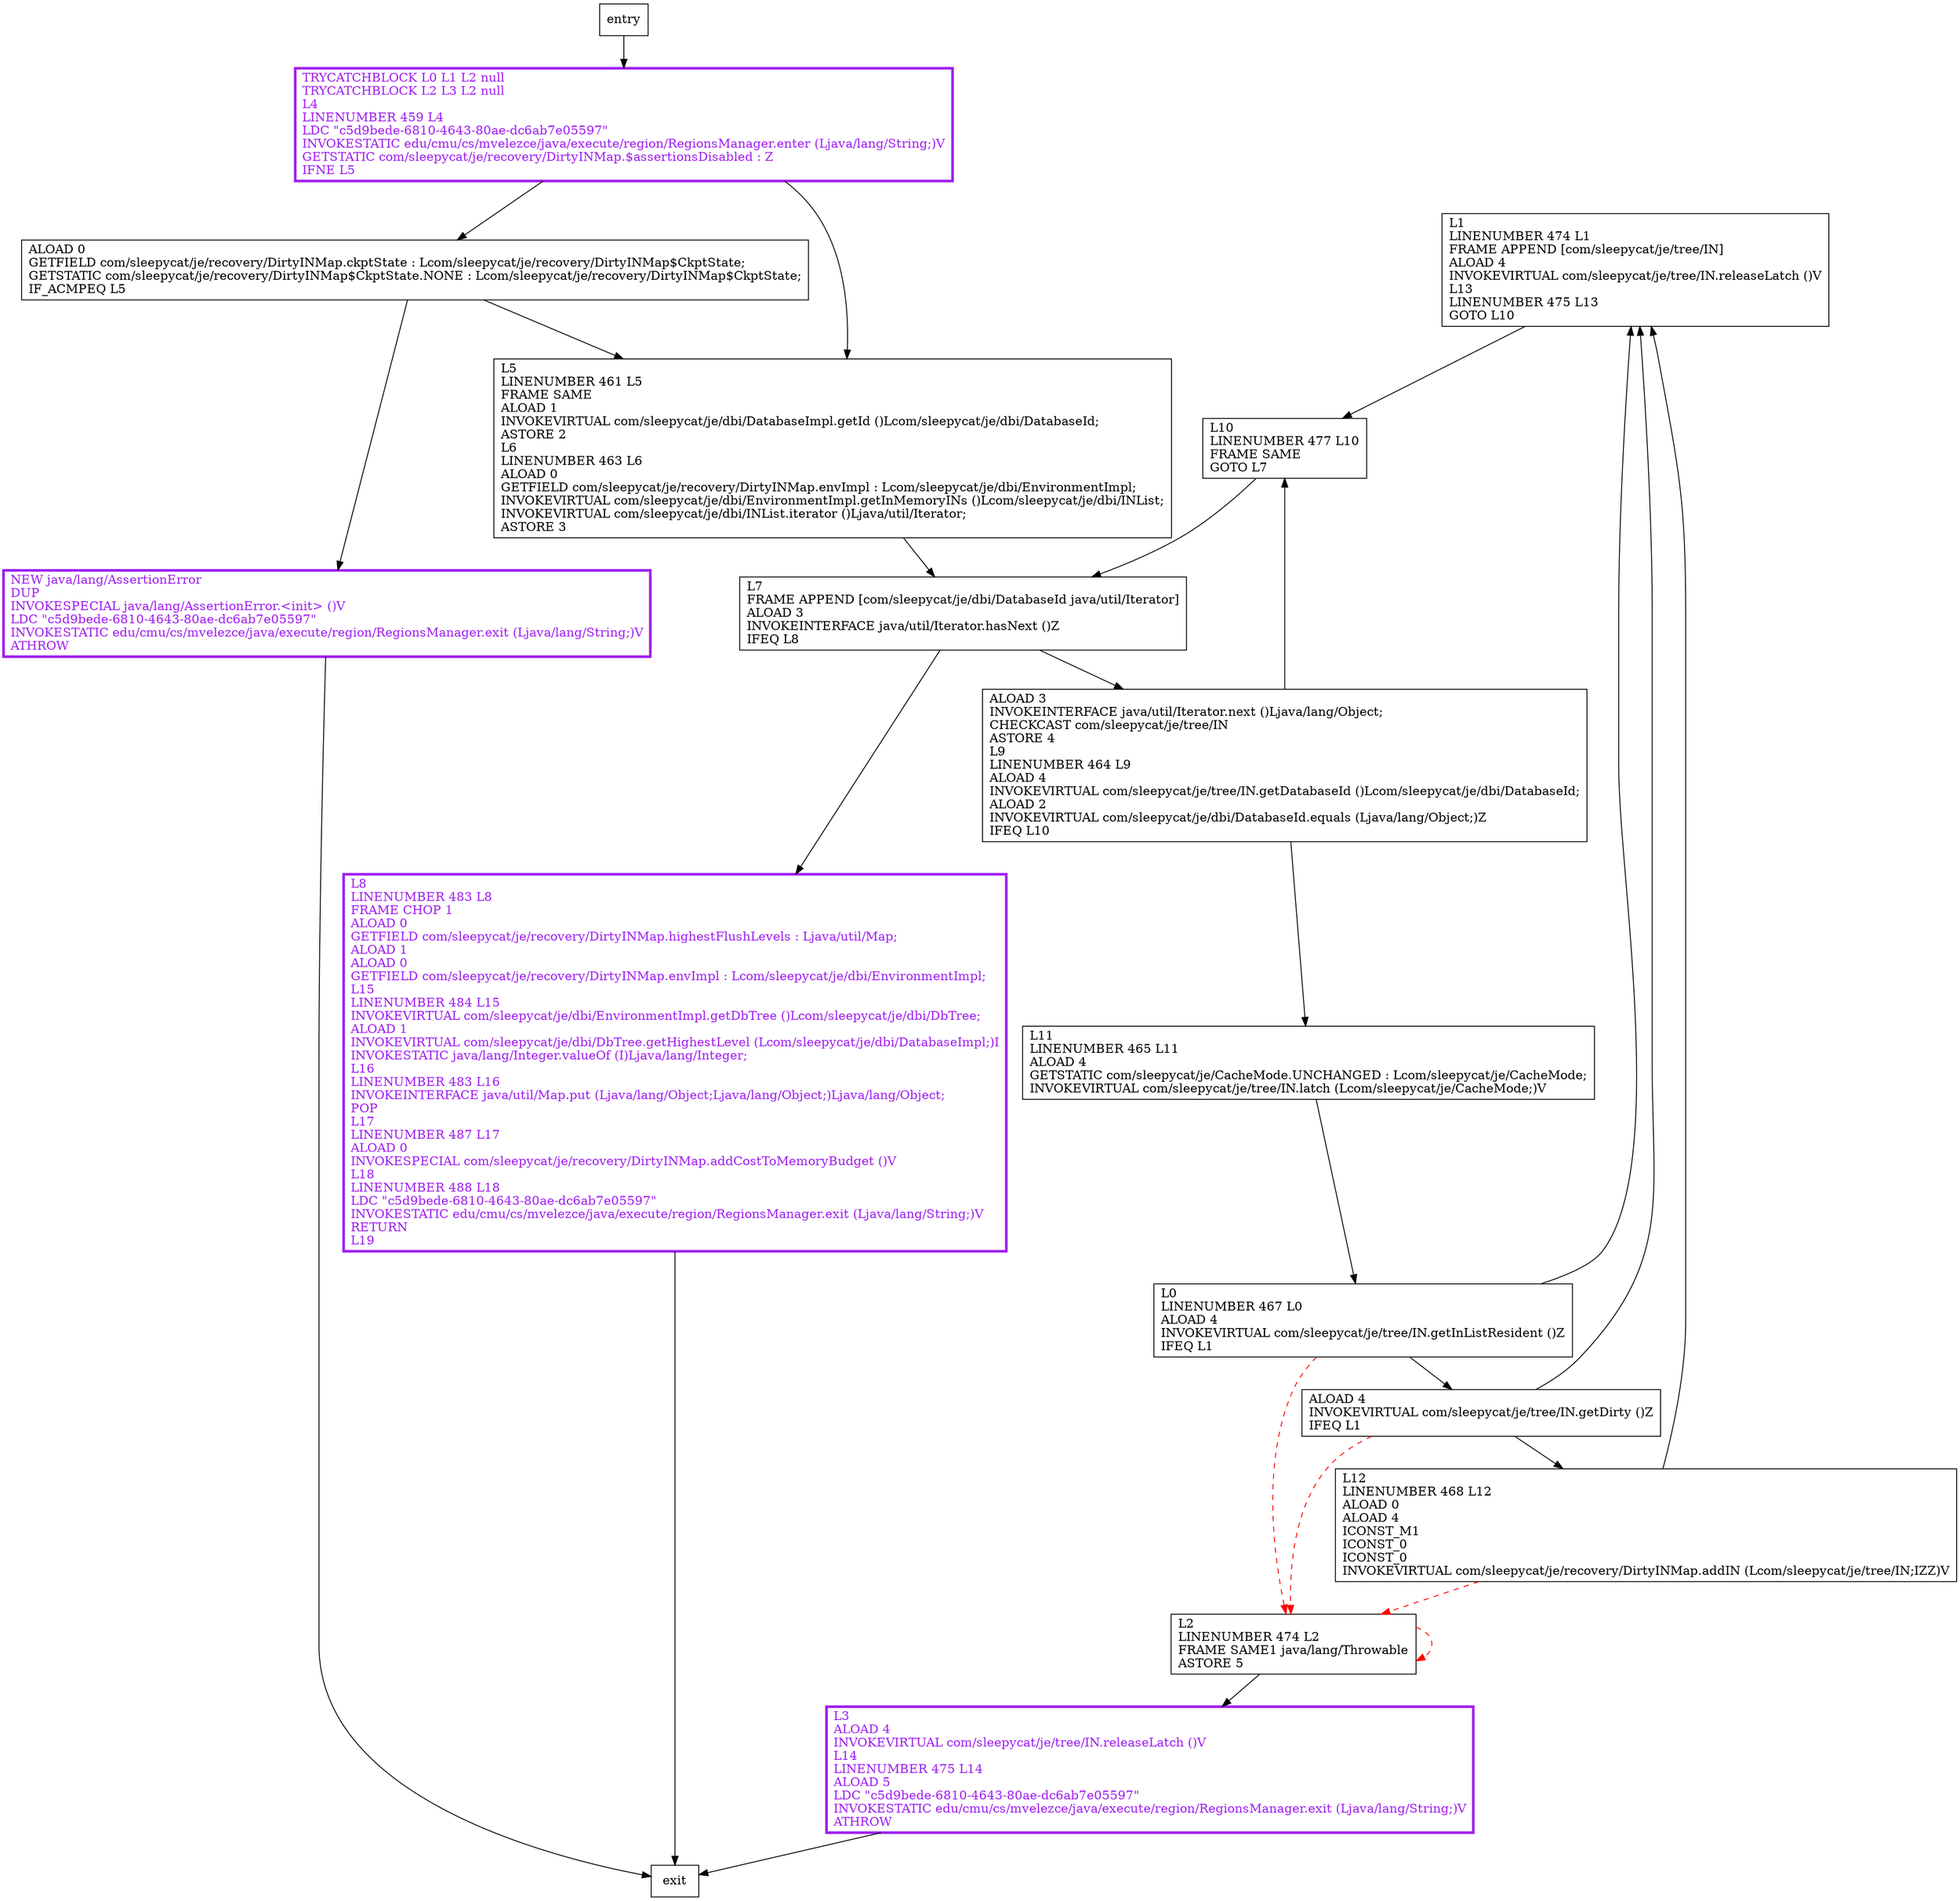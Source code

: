 digraph selectDirtyINsForDbSync {
node [shape=record];
1275813185 [label="L1\lLINENUMBER 474 L1\lFRAME APPEND [com/sleepycat/je/tree/IN]\lALOAD 4\lINVOKEVIRTUAL com/sleepycat/je/tree/IN.releaseLatch ()V\lL13\lLINENUMBER 475 L13\lGOTO L10\l"];
1695980184 [label="ALOAD 4\lINVOKEVIRTUAL com/sleepycat/je/tree/IN.getDirty ()Z\lIFEQ L1\l"];
802761480 [label="L12\lLINENUMBER 468 L12\lALOAD 0\lALOAD 4\lICONST_M1\lICONST_0\lICONST_0\lINVOKEVIRTUAL com/sleepycat/je/recovery/DirtyINMap.addIN (Lcom/sleepycat/je/tree/IN;IZZ)V\l"];
1845719562 [label="L7\lFRAME APPEND [com/sleepycat/je/dbi/DatabaseId java/util/Iterator]\lALOAD 3\lINVOKEINTERFACE java/util/Iterator.hasNext ()Z\lIFEQ L8\l"];
161568251 [label="L10\lLINENUMBER 477 L10\lFRAME SAME\lGOTO L7\l"];
1056401394 [label="L5\lLINENUMBER 461 L5\lFRAME SAME\lALOAD 1\lINVOKEVIRTUAL com/sleepycat/je/dbi/DatabaseImpl.getId ()Lcom/sleepycat/je/dbi/DatabaseId;\lASTORE 2\lL6\lLINENUMBER 463 L6\lALOAD 0\lGETFIELD com/sleepycat/je/recovery/DirtyINMap.envImpl : Lcom/sleepycat/je/dbi/EnvironmentImpl;\lINVOKEVIRTUAL com/sleepycat/je/dbi/EnvironmentImpl.getInMemoryINs ()Lcom/sleepycat/je/dbi/INList;\lINVOKEVIRTUAL com/sleepycat/je/dbi/INList.iterator ()Ljava/util/Iterator;\lASTORE 3\l"];
679527480 [label="ALOAD 0\lGETFIELD com/sleepycat/je/recovery/DirtyINMap.ckptState : Lcom/sleepycat/je/recovery/DirtyINMap$CkptState;\lGETSTATIC com/sleepycat/je/recovery/DirtyINMap$CkptState.NONE : Lcom/sleepycat/je/recovery/DirtyINMap$CkptState;\lIF_ACMPEQ L5\l"];
2093475303 [label="L11\lLINENUMBER 465 L11\lALOAD 4\lGETSTATIC com/sleepycat/je/CacheMode.UNCHANGED : Lcom/sleepycat/je/CacheMode;\lINVOKEVIRTUAL com/sleepycat/je/tree/IN.latch (Lcom/sleepycat/je/CacheMode;)V\l"];
568537745 [label="TRYCATCHBLOCK L0 L1 L2 null\lTRYCATCHBLOCK L2 L3 L2 null\lL4\lLINENUMBER 459 L4\lLDC \"c5d9bede-6810-4643-80ae-dc6ab7e05597\"\lINVOKESTATIC edu/cmu/cs/mvelezce/java/execute/region/RegionsManager.enter (Ljava/lang/String;)V\lGETSTATIC com/sleepycat/je/recovery/DirtyINMap.$assertionsDisabled : Z\lIFNE L5\l"];
2087061840 [label="NEW java/lang/AssertionError\lDUP\lINVOKESPECIAL java/lang/AssertionError.\<init\> ()V\lLDC \"c5d9bede-6810-4643-80ae-dc6ab7e05597\"\lINVOKESTATIC edu/cmu/cs/mvelezce/java/execute/region/RegionsManager.exit (Ljava/lang/String;)V\lATHROW\l"];
1537817541 [label="L3\lALOAD 4\lINVOKEVIRTUAL com/sleepycat/je/tree/IN.releaseLatch ()V\lL14\lLINENUMBER 475 L14\lALOAD 5\lLDC \"c5d9bede-6810-4643-80ae-dc6ab7e05597\"\lINVOKESTATIC edu/cmu/cs/mvelezce/java/execute/region/RegionsManager.exit (Ljava/lang/String;)V\lATHROW\l"];
1808683215 [label="L8\lLINENUMBER 483 L8\lFRAME CHOP 1\lALOAD 0\lGETFIELD com/sleepycat/je/recovery/DirtyINMap.highestFlushLevels : Ljava/util/Map;\lALOAD 1\lALOAD 0\lGETFIELD com/sleepycat/je/recovery/DirtyINMap.envImpl : Lcom/sleepycat/je/dbi/EnvironmentImpl;\lL15\lLINENUMBER 484 L15\lINVOKEVIRTUAL com/sleepycat/je/dbi/EnvironmentImpl.getDbTree ()Lcom/sleepycat/je/dbi/DbTree;\lALOAD 1\lINVOKEVIRTUAL com/sleepycat/je/dbi/DbTree.getHighestLevel (Lcom/sleepycat/je/dbi/DatabaseImpl;)I\lINVOKESTATIC java/lang/Integer.valueOf (I)Ljava/lang/Integer;\lL16\lLINENUMBER 483 L16\lINVOKEINTERFACE java/util/Map.put (Ljava/lang/Object;Ljava/lang/Object;)Ljava/lang/Object;\lPOP\lL17\lLINENUMBER 487 L17\lALOAD 0\lINVOKESPECIAL com/sleepycat/je/recovery/DirtyINMap.addCostToMemoryBudget ()V\lL18\lLINENUMBER 488 L18\lLDC \"c5d9bede-6810-4643-80ae-dc6ab7e05597\"\lINVOKESTATIC edu/cmu/cs/mvelezce/java/execute/region/RegionsManager.exit (Ljava/lang/String;)V\lRETURN\lL19\l"];
291413166 [label="L0\lLINENUMBER 467 L0\lALOAD 4\lINVOKEVIRTUAL com/sleepycat/je/tree/IN.getInListResident ()Z\lIFEQ L1\l"];
1161947274 [label="ALOAD 3\lINVOKEINTERFACE java/util/Iterator.next ()Ljava/lang/Object;\lCHECKCAST com/sleepycat/je/tree/IN\lASTORE 4\lL9\lLINENUMBER 464 L9\lALOAD 4\lINVOKEVIRTUAL com/sleepycat/je/tree/IN.getDatabaseId ()Lcom/sleepycat/je/dbi/DatabaseId;\lALOAD 2\lINVOKEVIRTUAL com/sleepycat/je/dbi/DatabaseId.equals (Ljava/lang/Object;)Z\lIFEQ L10\l"];
1667689090 [label="L2\lLINENUMBER 474 L2\lFRAME SAME1 java/lang/Throwable\lASTORE 5\l"];
entry;
exit;
1275813185 -> 161568251
1695980184 -> 1275813185
1695980184 -> 802761480
1695980184 -> 1667689090 [style=dashed, color=red]
802761480 -> 1275813185
802761480 -> 1667689090 [style=dashed, color=red]
1845719562 -> 1808683215
1845719562 -> 1161947274
161568251 -> 1845719562
1056401394 -> 1845719562
entry -> 568537745
679527480 -> 1056401394
679527480 -> 2087061840
2093475303 -> 291413166
568537745 -> 1056401394
568537745 -> 679527480
2087061840 -> exit
1537817541 -> exit
1808683215 -> exit
291413166 -> 1275813185
291413166 -> 1695980184
291413166 -> 1667689090 [style=dashed, color=red]
1161947274 -> 2093475303
1161947274 -> 161568251
1667689090 -> 1537817541
1667689090 -> 1667689090 [style=dashed, color=red]
568537745[fontcolor="purple", penwidth=3, color="purple"];
2087061840[fontcolor="purple", penwidth=3, color="purple"];
1537817541[fontcolor="purple", penwidth=3, color="purple"];
1808683215[fontcolor="purple", penwidth=3, color="purple"];
}
